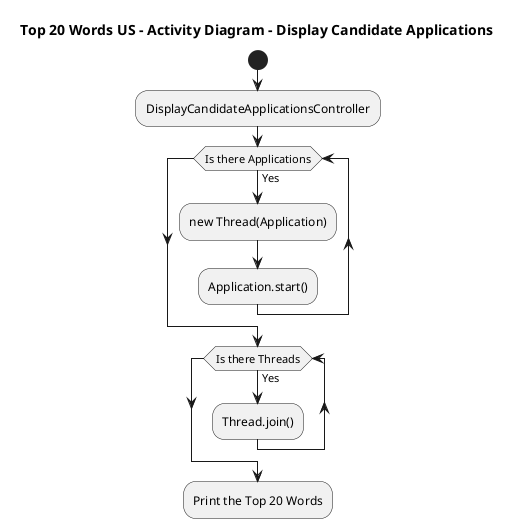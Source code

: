 @startuml

title Top 20 Words US - Activity Diagram - Display Candidate Applications

start
  :DisplayCandidateApplicationsController;
  while(Is there Applications) is (Yes)

  :new Thread(Application);
  :Application.start();
  endwhile

  while(Is there Threads) is (Yes)
  :Thread.join();
  endwhile

:Print the Top 20 Words;

@enduml